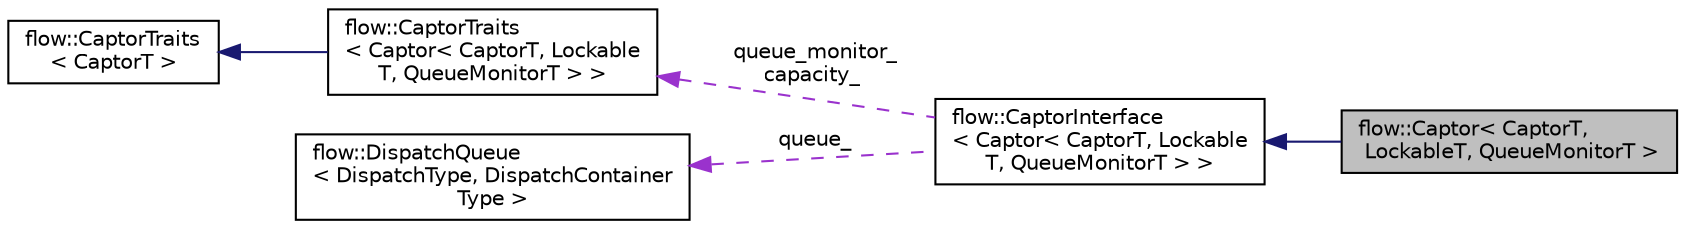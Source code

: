 digraph "flow::Captor&lt; CaptorT, LockableT, QueueMonitorT &gt;"
{
 // LATEX_PDF_SIZE
  edge [fontname="Helvetica",fontsize="10",labelfontname="Helvetica",labelfontsize="10"];
  node [fontname="Helvetica",fontsize="10",shape=record];
  rankdir="LR";
  Node1 [label="flow::Captor\< CaptorT,\l LockableT, QueueMonitorT \>",height=0.2,width=0.4,color="black", fillcolor="grey75", style="filled", fontcolor="black",tooltip="CRTP-base for input capture buffers with a specific data lock policy."];
  Node2 -> Node1 [dir="back",color="midnightblue",fontsize="10",style="solid",fontname="Helvetica"];
  Node2 [label="flow::CaptorInterface\l\< Captor\< CaptorT, Lockable\lT, QueueMonitorT \> \>",height=0.2,width=0.4,color="black", fillcolor="white", style="filled",URL="$classflow_1_1_captor_interface.html",tooltip=" "];
  Node3 -> Node2 [dir="back",color="darkorchid3",fontsize="10",style="dashed",label=" queue_monitor_\ncapacity_" ,fontname="Helvetica"];
  Node3 [label="flow::CaptorTraits\l\< Captor\< CaptorT, Lockable\lT, QueueMonitorT \> \>",height=0.2,width=0.4,color="black", fillcolor="white", style="filled",URL="$structflow_1_1_captor_traits_3_01_captor_3_01_captor_t_00_01_lockable_t_00_01_queue_monitor_t_01_4_01_4.html",tooltip="Traits struct for captor types."];
  Node4 -> Node3 [dir="back",color="midnightblue",fontsize="10",style="solid",fontname="Helvetica"];
  Node4 [label="flow::CaptorTraits\l\< CaptorT \>",height=0.2,width=0.4,color="black", fillcolor="white", style="filled",URL="$structflow_1_1_captor_traits.html",tooltip="Traits struct for captor types."];
  Node5 -> Node2 [dir="back",color="darkorchid3",fontsize="10",style="dashed",label=" queue_" ,fontname="Helvetica"];
  Node5 [label="flow::DispatchQueue\l\< DispatchType, DispatchContainer\lType \>",height=0.2,width=0.4,color="black", fillcolor="white", style="filled",URL="$classflow_1_1_dispatch_queue.html",tooltip=" "];
}

